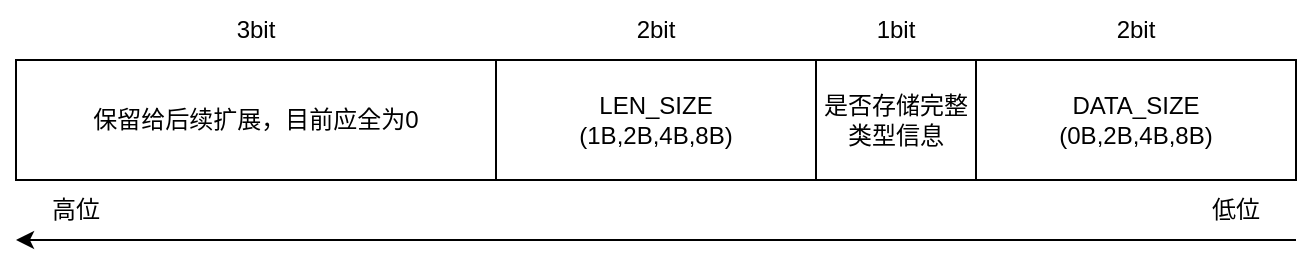 <mxfile>
    <diagram id="_e0WKF2P-E546wreTLZB" name="第 1 页">
        <mxGraphModel dx="1453" dy="873" grid="1" gridSize="10" guides="1" tooltips="1" connect="1" arrows="1" fold="1" page="1" pageScale="1" pageWidth="827" pageHeight="1169" math="0" shadow="0">
            <root>
                <mxCell id="0"/>
                <mxCell id="1" parent="0"/>
                <mxCell id="2" value="保留给后续扩展，目前应全为0" style="rounded=0;whiteSpace=wrap;html=1;fillColor=none;" parent="1" vertex="1">
                    <mxGeometry x="80" y="450" width="240" height="60" as="geometry"/>
                </mxCell>
                <mxCell id="3" value="是否存储完整类型信息" style="rounded=0;whiteSpace=wrap;html=1;fillColor=none;" parent="1" vertex="1">
                    <mxGeometry x="480" y="450" width="80" height="60" as="geometry"/>
                </mxCell>
                <mxCell id="4" value="DATA_SIZE&lt;br&gt;(0B,2B,4B,8B)" style="rounded=0;whiteSpace=wrap;html=1;fillColor=none;" parent="1" vertex="1">
                    <mxGeometry x="560" y="450" width="160" height="60" as="geometry"/>
                </mxCell>
                <mxCell id="5" value="LEN_SIZE&lt;br&gt;(1B,2B,4B,8B)" style="rounded=0;whiteSpace=wrap;html=1;fillColor=none;" parent="1" vertex="1">
                    <mxGeometry x="320" y="450" width="160" height="60" as="geometry"/>
                </mxCell>
                <mxCell id="6" value="2bit" style="text;html=1;strokeColor=none;fillColor=none;align=center;verticalAlign=middle;whiteSpace=wrap;rounded=0;" parent="1" vertex="1">
                    <mxGeometry x="370" y="420" width="60" height="30" as="geometry"/>
                </mxCell>
                <mxCell id="7" value="1bit" style="text;html=1;strokeColor=none;fillColor=none;align=center;verticalAlign=middle;whiteSpace=wrap;rounded=0;" parent="1" vertex="1">
                    <mxGeometry x="490" y="420" width="60" height="30" as="geometry"/>
                </mxCell>
                <mxCell id="8" value="2bit" style="text;html=1;strokeColor=none;fillColor=none;align=center;verticalAlign=middle;whiteSpace=wrap;rounded=0;" parent="1" vertex="1">
                    <mxGeometry x="610" y="420" width="60" height="30" as="geometry"/>
                </mxCell>
                <mxCell id="9" value="3bit" style="text;html=1;strokeColor=none;fillColor=none;align=center;verticalAlign=middle;whiteSpace=wrap;rounded=0;" parent="1" vertex="1">
                    <mxGeometry x="170" y="420" width="60" height="30" as="geometry"/>
                </mxCell>
                <mxCell id="10" value="" style="endArrow=classic;html=1;exitX=1;exitY=1;exitDx=0;exitDy=0;entryX=0;entryY=1;entryDx=0;entryDy=0;" parent="1" source="11" target="12" edge="1">
                    <mxGeometry width="50" height="50" relative="1" as="geometry">
                        <mxPoint x="650" y="540" as="sourcePoint"/>
                        <mxPoint x="130" y="540" as="targetPoint"/>
                    </mxGeometry>
                </mxCell>
                <mxCell id="11" value="低位" style="text;html=1;strokeColor=none;fillColor=none;align=center;verticalAlign=middle;whiteSpace=wrap;rounded=0;" parent="1" vertex="1">
                    <mxGeometry x="660" y="510" width="60" height="30" as="geometry"/>
                </mxCell>
                <mxCell id="12" value="高位" style="text;html=1;strokeColor=none;fillColor=none;align=center;verticalAlign=middle;whiteSpace=wrap;rounded=0;" parent="1" vertex="1">
                    <mxGeometry x="80" y="510" width="60" height="30" as="geometry"/>
                </mxCell>
            </root>
        </mxGraphModel>
    </diagram>
</mxfile>